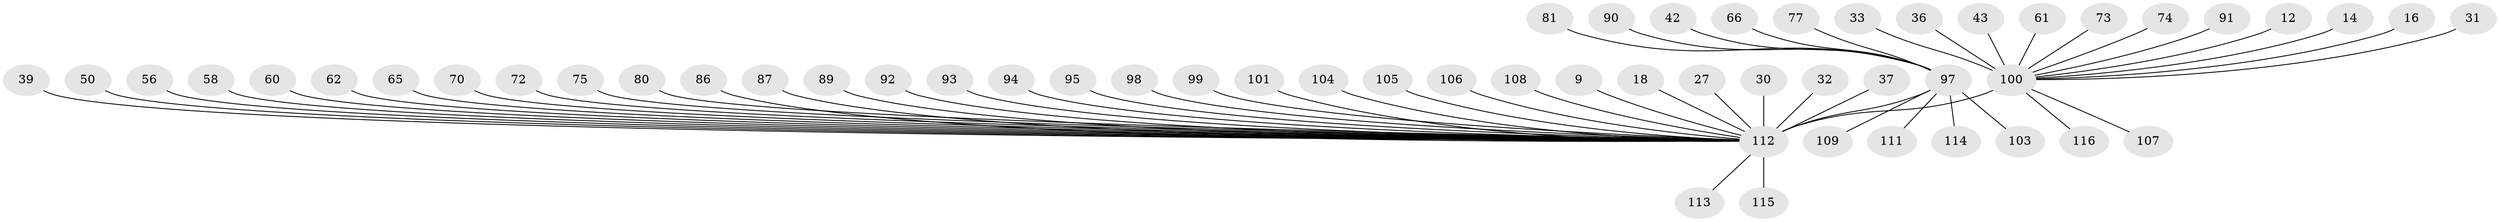 // original degree distribution, {21: 0.008620689655172414, 7: 0.008620689655172414, 11: 0.008620689655172414, 2: 0.23275862068965517, 18: 0.008620689655172414, 3: 0.11206896551724138, 14: 0.008620689655172414, 1: 0.5086206896551724, 9: 0.02586206896551724, 12: 0.008620689655172414, 20: 0.008620689655172414, 4: 0.04310344827586207, 5: 0.017241379310344827}
// Generated by graph-tools (version 1.1) at 2025/51/03/04/25 21:51:36]
// undirected, 58 vertices, 57 edges
graph export_dot {
graph [start="1"]
  node [color=gray90,style=filled];
  9;
  12;
  14;
  16;
  18;
  27 [super="+21"];
  30;
  31;
  32;
  33;
  36;
  37;
  39;
  42;
  43;
  50;
  56 [super="+10"];
  58;
  60 [super="+11"];
  61;
  62;
  65;
  66;
  70;
  72;
  73 [super="+15+52"];
  74;
  75;
  77 [super="+51+68"];
  80;
  81;
  86;
  87;
  89;
  90;
  91 [super="+41+59"];
  92;
  93;
  94;
  95 [super="+47"];
  97 [super="+83+28"];
  98 [super="+76"];
  99;
  100 [super="+19+25+85"];
  101;
  103;
  104;
  105;
  106;
  107;
  108 [super="+69+79"];
  109 [super="+57"];
  111;
  112 [super="+67+102+88+110"];
  113;
  114;
  115;
  116 [super="+34"];
  9 -- 112;
  12 -- 100;
  14 -- 100;
  16 -- 100;
  18 -- 112;
  27 -- 112;
  30 -- 112 [weight=2];
  31 -- 100;
  32 -- 112 [weight=2];
  33 -- 100;
  36 -- 100;
  37 -- 112;
  39 -- 112;
  42 -- 97;
  43 -- 100;
  50 -- 112;
  56 -- 112;
  58 -- 112;
  60 -- 112 [weight=2];
  61 -- 100;
  62 -- 112;
  65 -- 112;
  66 -- 97;
  70 -- 112;
  72 -- 112;
  73 -- 100;
  74 -- 100;
  75 -- 112;
  77 -- 97;
  80 -- 112;
  81 -- 97;
  86 -- 112;
  87 -- 112;
  89 -- 112 [weight=2];
  90 -- 97;
  91 -- 100;
  92 -- 112;
  93 -- 112;
  94 -- 112;
  95 -- 112 [weight=2];
  97 -- 103;
  97 -- 109;
  97 -- 111;
  97 -- 112 [weight=6];
  97 -- 114;
  98 -- 112;
  99 -- 112;
  100 -- 107;
  100 -- 112 [weight=26];
  100 -- 116;
  101 -- 112;
  104 -- 112 [weight=2];
  105 -- 112;
  106 -- 112;
  108 -- 112;
  112 -- 113;
  112 -- 115 [weight=2];
}
